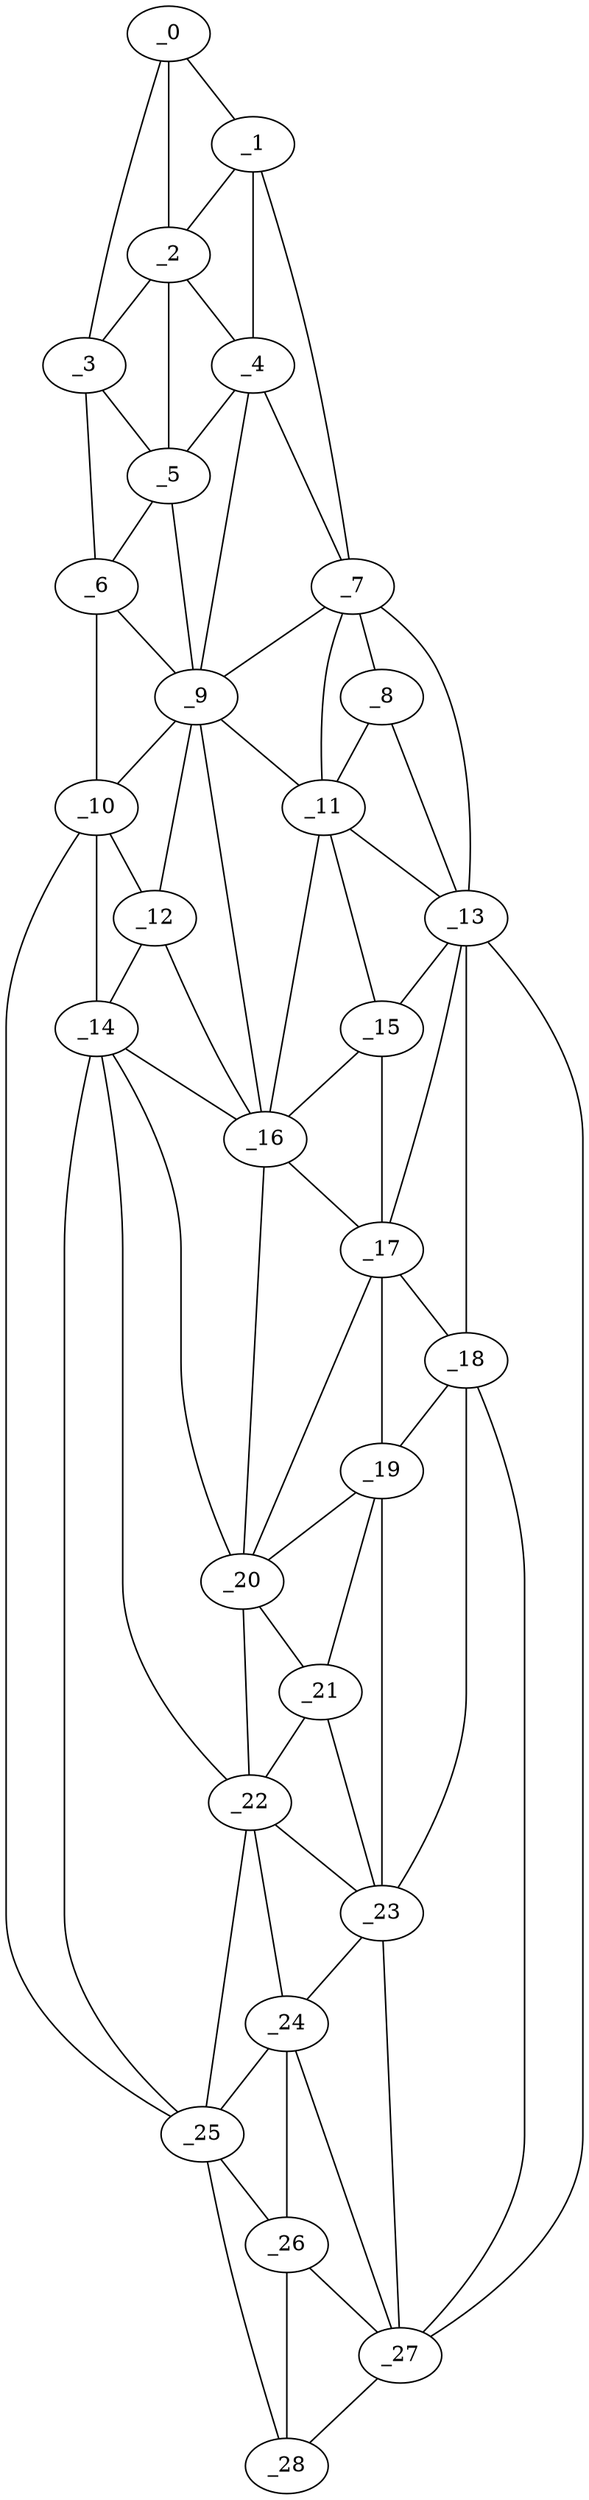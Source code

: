 graph "obj76__150.gxl" {
	_0	 [x=7,
		y=69];
	_1	 [x=10,
		y=62];
	_0 -- _1	 [valence=1];
	_2	 [x=23,
		y=60];
	_0 -- _2	 [valence=2];
	_3	 [x=26,
		y=77];
	_0 -- _3	 [valence=1];
	_1 -- _2	 [valence=2];
	_4	 [x=33,
		y=55];
	_1 -- _4	 [valence=2];
	_7	 [x=41,
		y=49];
	_1 -- _7	 [valence=1];
	_2 -- _3	 [valence=2];
	_2 -- _4	 [valence=1];
	_5	 [x=37,
		y=69];
	_2 -- _5	 [valence=2];
	_3 -- _5	 [valence=2];
	_6	 [x=39,
		y=82];
	_3 -- _6	 [valence=1];
	_4 -- _5	 [valence=2];
	_4 -- _7	 [valence=2];
	_9	 [x=49,
		y=66];
	_4 -- _9	 [valence=2];
	_5 -- _6	 [valence=2];
	_5 -- _9	 [valence=1];
	_6 -- _9	 [valence=2];
	_10	 [x=52,
		y=84];
	_6 -- _10	 [valence=1];
	_8	 [x=49,
		y=47];
	_7 -- _8	 [valence=2];
	_7 -- _9	 [valence=1];
	_11	 [x=53,
		y=58];
	_7 -- _11	 [valence=1];
	_13	 [x=59,
		y=44];
	_7 -- _13	 [valence=1];
	_8 -- _11	 [valence=2];
	_8 -- _13	 [valence=1];
	_9 -- _10	 [valence=2];
	_9 -- _11	 [valence=2];
	_12	 [x=57,
		y=73];
	_9 -- _12	 [valence=2];
	_16	 [x=63,
		y=63];
	_9 -- _16	 [valence=2];
	_10 -- _12	 [valence=2];
	_14	 [x=61,
		y=77];
	_10 -- _14	 [valence=1];
	_25	 [x=108,
		y=72];
	_10 -- _25	 [valence=1];
	_11 -- _13	 [valence=1];
	_15	 [x=62,
		y=58];
	_11 -- _15	 [valence=2];
	_11 -- _16	 [valence=2];
	_12 -- _14	 [valence=2];
	_12 -- _16	 [valence=2];
	_13 -- _15	 [valence=1];
	_17	 [x=70,
		y=52];
	_13 -- _17	 [valence=2];
	_18	 [x=75,
		y=49];
	_13 -- _18	 [valence=2];
	_27	 [x=117,
		y=52];
	_13 -- _27	 [valence=1];
	_14 -- _16	 [valence=2];
	_20	 [x=77,
		y=66];
	_14 -- _20	 [valence=2];
	_22	 [x=83,
		y=69];
	_14 -- _22	 [valence=1];
	_14 -- _25	 [valence=2];
	_15 -- _16	 [valence=1];
	_15 -- _17	 [valence=2];
	_16 -- _17	 [valence=2];
	_16 -- _20	 [valence=2];
	_17 -- _18	 [valence=2];
	_19	 [x=77,
		y=54];
	_17 -- _19	 [valence=2];
	_17 -- _20	 [valence=2];
	_18 -- _19	 [valence=2];
	_23	 [x=91,
		y=57];
	_18 -- _23	 [valence=2];
	_18 -- _27	 [valence=1];
	_19 -- _20	 [valence=2];
	_21	 [x=83,
		y=59];
	_19 -- _21	 [valence=1];
	_19 -- _23	 [valence=2];
	_20 -- _21	 [valence=2];
	_20 -- _22	 [valence=2];
	_21 -- _22	 [valence=1];
	_21 -- _23	 [valence=2];
	_22 -- _23	 [valence=2];
	_24	 [x=99,
		y=63];
	_22 -- _24	 [valence=2];
	_22 -- _25	 [valence=2];
	_23 -- _24	 [valence=2];
	_23 -- _27	 [valence=2];
	_24 -- _25	 [valence=2];
	_26	 [x=111,
		y=62];
	_24 -- _26	 [valence=2];
	_24 -- _27	 [valence=1];
	_25 -- _26	 [valence=1];
	_28	 [x=123,
		y=60];
	_25 -- _28	 [valence=1];
	_26 -- _27	 [valence=1];
	_26 -- _28	 [valence=2];
	_27 -- _28	 [valence=1];
}
